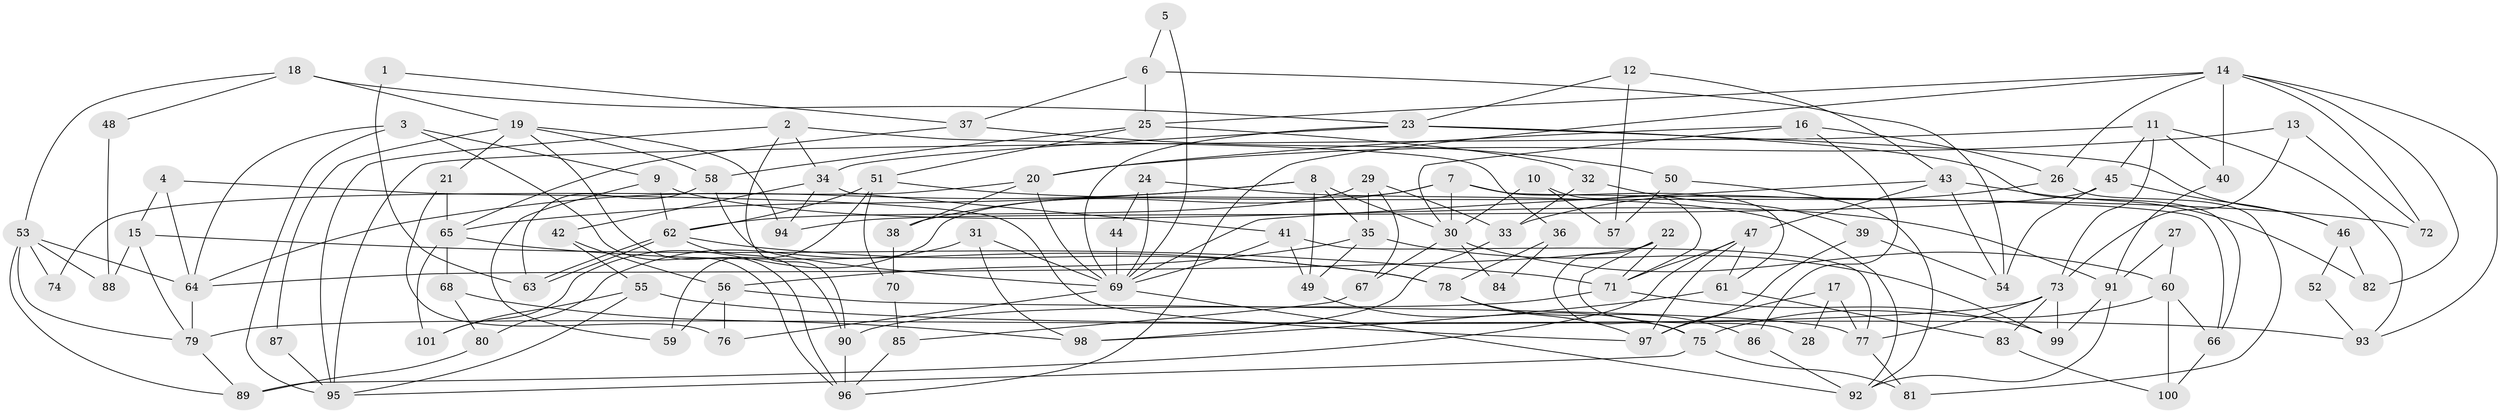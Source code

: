 // coarse degree distribution, {4: 0.203125, 5: 0.109375, 6: 0.15625, 2: 0.09375, 7: 0.09375, 8: 0.109375, 10: 0.015625, 3: 0.203125, 12: 0.015625}
// Generated by graph-tools (version 1.1) at 2025/41/03/06/25 10:41:59]
// undirected, 101 vertices, 202 edges
graph export_dot {
graph [start="1"]
  node [color=gray90,style=filled];
  1;
  2;
  3;
  4;
  5;
  6;
  7;
  8;
  9;
  10;
  11;
  12;
  13;
  14;
  15;
  16;
  17;
  18;
  19;
  20;
  21;
  22;
  23;
  24;
  25;
  26;
  27;
  28;
  29;
  30;
  31;
  32;
  33;
  34;
  35;
  36;
  37;
  38;
  39;
  40;
  41;
  42;
  43;
  44;
  45;
  46;
  47;
  48;
  49;
  50;
  51;
  52;
  53;
  54;
  55;
  56;
  57;
  58;
  59;
  60;
  61;
  62;
  63;
  64;
  65;
  66;
  67;
  68;
  69;
  70;
  71;
  72;
  73;
  74;
  75;
  76;
  77;
  78;
  79;
  80;
  81;
  82;
  83;
  84;
  85;
  86;
  87;
  88;
  89;
  90;
  91;
  92;
  93;
  94;
  95;
  96;
  97;
  98;
  99;
  100;
  101;
  1 -- 63;
  1 -- 37;
  2 -- 90;
  2 -- 95;
  2 -- 34;
  2 -- 36;
  3 -- 96;
  3 -- 64;
  3 -- 9;
  3 -- 95;
  4 -- 64;
  4 -- 15;
  4 -- 97;
  5 -- 69;
  5 -- 6;
  6 -- 54;
  6 -- 25;
  6 -- 37;
  7 -- 30;
  7 -- 66;
  7 -- 38;
  7 -- 61;
  7 -- 101;
  8 -- 35;
  8 -- 30;
  8 -- 49;
  8 -- 64;
  8 -- 65;
  9 -- 62;
  9 -- 59;
  9 -- 91;
  10 -- 57;
  10 -- 71;
  10 -- 30;
  11 -- 45;
  11 -- 95;
  11 -- 40;
  11 -- 73;
  11 -- 93;
  12 -- 43;
  12 -- 23;
  12 -- 57;
  13 -- 73;
  13 -- 20;
  13 -- 72;
  14 -- 40;
  14 -- 72;
  14 -- 25;
  14 -- 26;
  14 -- 82;
  14 -- 93;
  14 -- 96;
  15 -- 79;
  15 -- 71;
  15 -- 88;
  16 -- 26;
  16 -- 86;
  16 -- 20;
  16 -- 30;
  17 -- 77;
  17 -- 97;
  17 -- 28;
  18 -- 53;
  18 -- 19;
  18 -- 23;
  18 -- 48;
  19 -- 58;
  19 -- 96;
  19 -- 21;
  19 -- 87;
  19 -- 94;
  20 -- 69;
  20 -- 38;
  20 -- 74;
  21 -- 65;
  21 -- 76;
  22 -- 75;
  22 -- 64;
  22 -- 28;
  22 -- 71;
  23 -- 34;
  23 -- 46;
  23 -- 66;
  23 -- 69;
  24 -- 69;
  24 -- 92;
  24 -- 44;
  25 -- 51;
  25 -- 32;
  25 -- 58;
  26 -- 33;
  26 -- 81;
  27 -- 60;
  27 -- 91;
  29 -- 62;
  29 -- 35;
  29 -- 33;
  29 -- 67;
  30 -- 60;
  30 -- 67;
  30 -- 84;
  31 -- 69;
  31 -- 80;
  31 -- 98;
  32 -- 33;
  32 -- 39;
  33 -- 98;
  34 -- 42;
  34 -- 41;
  34 -- 94;
  35 -- 56;
  35 -- 49;
  35 -- 99;
  36 -- 78;
  36 -- 84;
  37 -- 65;
  37 -- 50;
  38 -- 70;
  39 -- 97;
  39 -- 54;
  40 -- 91;
  41 -- 69;
  41 -- 49;
  41 -- 77;
  42 -- 56;
  42 -- 55;
  43 -- 69;
  43 -- 82;
  43 -- 47;
  43 -- 54;
  44 -- 69;
  45 -- 94;
  45 -- 54;
  45 -- 46;
  46 -- 52;
  46 -- 82;
  47 -- 71;
  47 -- 61;
  47 -- 89;
  47 -- 97;
  48 -- 88;
  49 -- 75;
  50 -- 92;
  50 -- 57;
  51 -- 70;
  51 -- 62;
  51 -- 59;
  51 -- 72;
  52 -- 93;
  53 -- 89;
  53 -- 64;
  53 -- 74;
  53 -- 79;
  53 -- 88;
  55 -- 95;
  55 -- 93;
  55 -- 101;
  56 -- 59;
  56 -- 77;
  56 -- 76;
  58 -- 69;
  58 -- 63;
  60 -- 100;
  60 -- 66;
  60 -- 75;
  61 -- 83;
  61 -- 98;
  62 -- 63;
  62 -- 63;
  62 -- 78;
  62 -- 90;
  64 -- 79;
  65 -- 101;
  65 -- 68;
  65 -- 78;
  66 -- 100;
  67 -- 85;
  68 -- 98;
  68 -- 80;
  69 -- 76;
  69 -- 92;
  70 -- 85;
  71 -- 99;
  71 -- 90;
  73 -- 77;
  73 -- 79;
  73 -- 83;
  73 -- 99;
  75 -- 81;
  75 -- 95;
  77 -- 81;
  78 -- 97;
  78 -- 86;
  79 -- 89;
  80 -- 89;
  83 -- 100;
  85 -- 96;
  86 -- 92;
  87 -- 95;
  90 -- 96;
  91 -- 99;
  91 -- 92;
}
